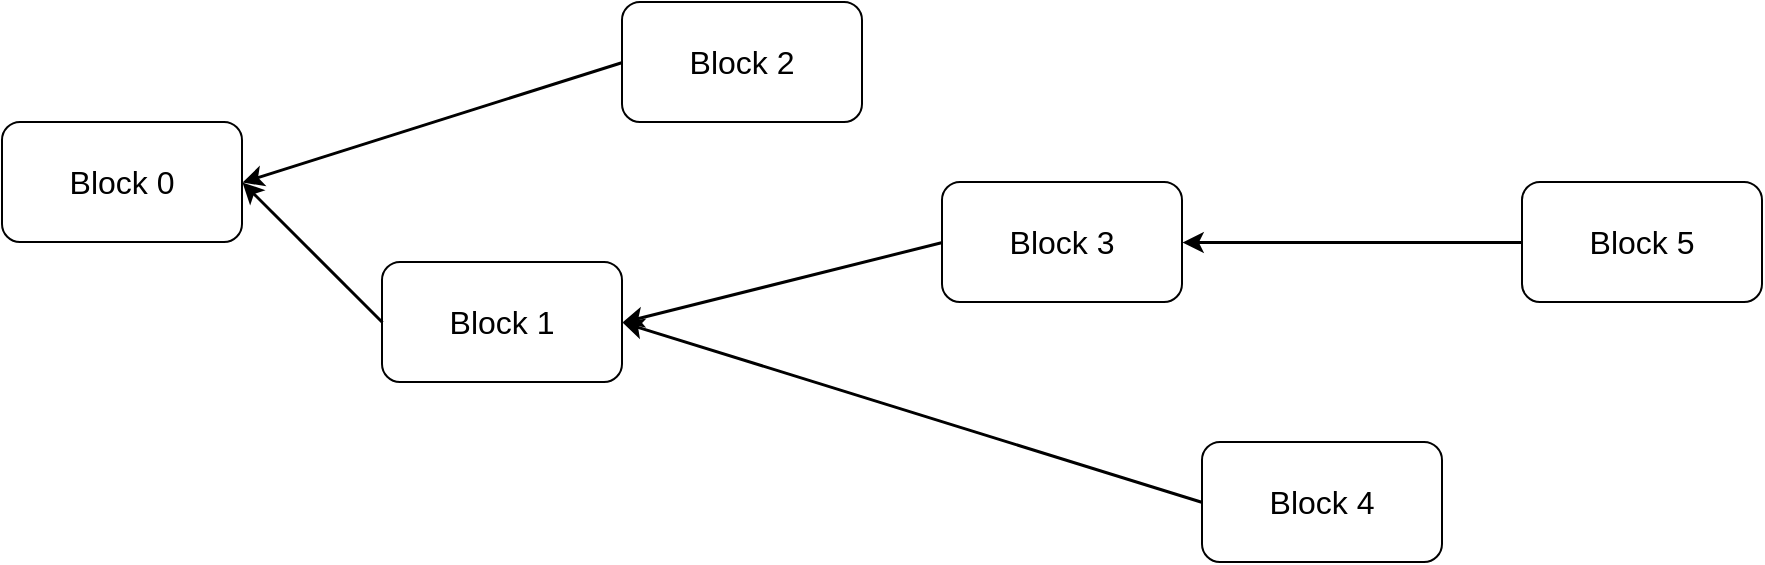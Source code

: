 <mxfile version="20.5.3" type="github">
  <diagram id="Req7KEFKL_B0jB30vf0X" name="Page-1">
    <mxGraphModel dx="1426" dy="794" grid="1" gridSize="10" guides="1" tooltips="1" connect="1" arrows="1" fold="1" page="1" pageScale="1" pageWidth="850" pageHeight="1100" math="0" shadow="0">
      <root>
        <mxCell id="0" />
        <mxCell id="1" parent="0" />
        <mxCell id="pMtmh5tiPzi96CSwBQRV-10" value="&lt;font style=&quot;font-size: 16px;&quot;&gt;Block 0&lt;/font&gt;" style="rounded=1;whiteSpace=wrap;html=1;" vertex="1" parent="1">
          <mxGeometry y="380" width="120" height="60" as="geometry" />
        </mxCell>
        <mxCell id="pMtmh5tiPzi96CSwBQRV-11" value="&lt;span style=&quot;font-size: 16px;&quot;&gt;Block 1&lt;/span&gt;" style="rounded=1;whiteSpace=wrap;html=1;" vertex="1" parent="1">
          <mxGeometry x="190" y="450" width="120" height="60" as="geometry" />
        </mxCell>
        <mxCell id="pMtmh5tiPzi96CSwBQRV-12" value="&lt;span style=&quot;font-size: 16px;&quot;&gt;Block 2&lt;/span&gt;" style="rounded=1;whiteSpace=wrap;html=1;" vertex="1" parent="1">
          <mxGeometry x="310" y="320" width="120" height="60" as="geometry" />
        </mxCell>
        <mxCell id="pMtmh5tiPzi96CSwBQRV-13" value="&lt;span style=&quot;font-size: 16px;&quot;&gt;Block 4&lt;/span&gt;" style="rounded=1;whiteSpace=wrap;html=1;" vertex="1" parent="1">
          <mxGeometry x="600" y="540" width="120" height="60" as="geometry" />
        </mxCell>
        <mxCell id="pMtmh5tiPzi96CSwBQRV-14" value="&lt;span style=&quot;font-size: 16px;&quot;&gt;Block 3&lt;/span&gt;" style="rounded=1;whiteSpace=wrap;html=1;" vertex="1" parent="1">
          <mxGeometry x="470" y="410" width="120" height="60" as="geometry" />
        </mxCell>
        <mxCell id="pMtmh5tiPzi96CSwBQRV-15" value="&lt;span style=&quot;font-size: 16px;&quot;&gt;Block 5&lt;/span&gt;" style="rounded=1;whiteSpace=wrap;html=1;" vertex="1" parent="1">
          <mxGeometry x="760" y="410" width="120" height="60" as="geometry" />
        </mxCell>
        <mxCell id="pMtmh5tiPzi96CSwBQRV-16" value="" style="endArrow=classic;html=1;rounded=0;fontSize=16;strokeWidth=1.5;exitX=0;exitY=0.5;exitDx=0;exitDy=0;entryX=1;entryY=0.5;entryDx=0;entryDy=0;" edge="1" parent="1" source="pMtmh5tiPzi96CSwBQRV-12" target="pMtmh5tiPzi96CSwBQRV-10">
          <mxGeometry width="50" height="50" relative="1" as="geometry">
            <mxPoint x="410" y="420" as="sourcePoint" />
            <mxPoint x="460" y="370" as="targetPoint" />
          </mxGeometry>
        </mxCell>
        <mxCell id="pMtmh5tiPzi96CSwBQRV-17" value="" style="endArrow=classic;html=1;rounded=0;fontSize=16;strokeWidth=1.5;exitX=0;exitY=0.5;exitDx=0;exitDy=0;entryX=1;entryY=0.5;entryDx=0;entryDy=0;" edge="1" parent="1" source="pMtmh5tiPzi96CSwBQRV-11" target="pMtmh5tiPzi96CSwBQRV-10">
          <mxGeometry width="50" height="50" relative="1" as="geometry">
            <mxPoint x="320" y="360" as="sourcePoint" />
            <mxPoint x="130" y="420" as="targetPoint" />
          </mxGeometry>
        </mxCell>
        <mxCell id="pMtmh5tiPzi96CSwBQRV-22" value="" style="endArrow=classic;html=1;rounded=0;fontSize=16;strokeWidth=1.5;exitX=0;exitY=0.5;exitDx=0;exitDy=0;entryX=1;entryY=0.5;entryDx=0;entryDy=0;" edge="1" parent="1" source="pMtmh5tiPzi96CSwBQRV-14" target="pMtmh5tiPzi96CSwBQRV-11">
          <mxGeometry width="50" height="50" relative="1" as="geometry">
            <mxPoint x="200" y="490" as="sourcePoint" />
            <mxPoint x="130" y="420" as="targetPoint" />
          </mxGeometry>
        </mxCell>
        <mxCell id="pMtmh5tiPzi96CSwBQRV-23" value="" style="endArrow=classic;html=1;rounded=0;fontSize=16;strokeWidth=1.5;exitX=0;exitY=0.5;exitDx=0;exitDy=0;entryX=1;entryY=0.5;entryDx=0;entryDy=0;" edge="1" parent="1" source="pMtmh5tiPzi96CSwBQRV-13" target="pMtmh5tiPzi96CSwBQRV-11">
          <mxGeometry width="50" height="50" relative="1" as="geometry">
            <mxPoint x="480" y="450" as="sourcePoint" />
            <mxPoint x="320" y="490" as="targetPoint" />
          </mxGeometry>
        </mxCell>
        <mxCell id="pMtmh5tiPzi96CSwBQRV-24" value="" style="endArrow=classic;html=1;rounded=0;fontSize=16;strokeWidth=1.5;exitX=0;exitY=0.5;exitDx=0;exitDy=0;entryX=1;entryY=0.5;entryDx=0;entryDy=0;" edge="1" parent="1" source="pMtmh5tiPzi96CSwBQRV-15" target="pMtmh5tiPzi96CSwBQRV-14">
          <mxGeometry width="50" height="50" relative="1" as="geometry">
            <mxPoint x="450" y="580" as="sourcePoint" />
            <mxPoint x="320" y="490" as="targetPoint" />
          </mxGeometry>
        </mxCell>
      </root>
    </mxGraphModel>
  </diagram>
</mxfile>

